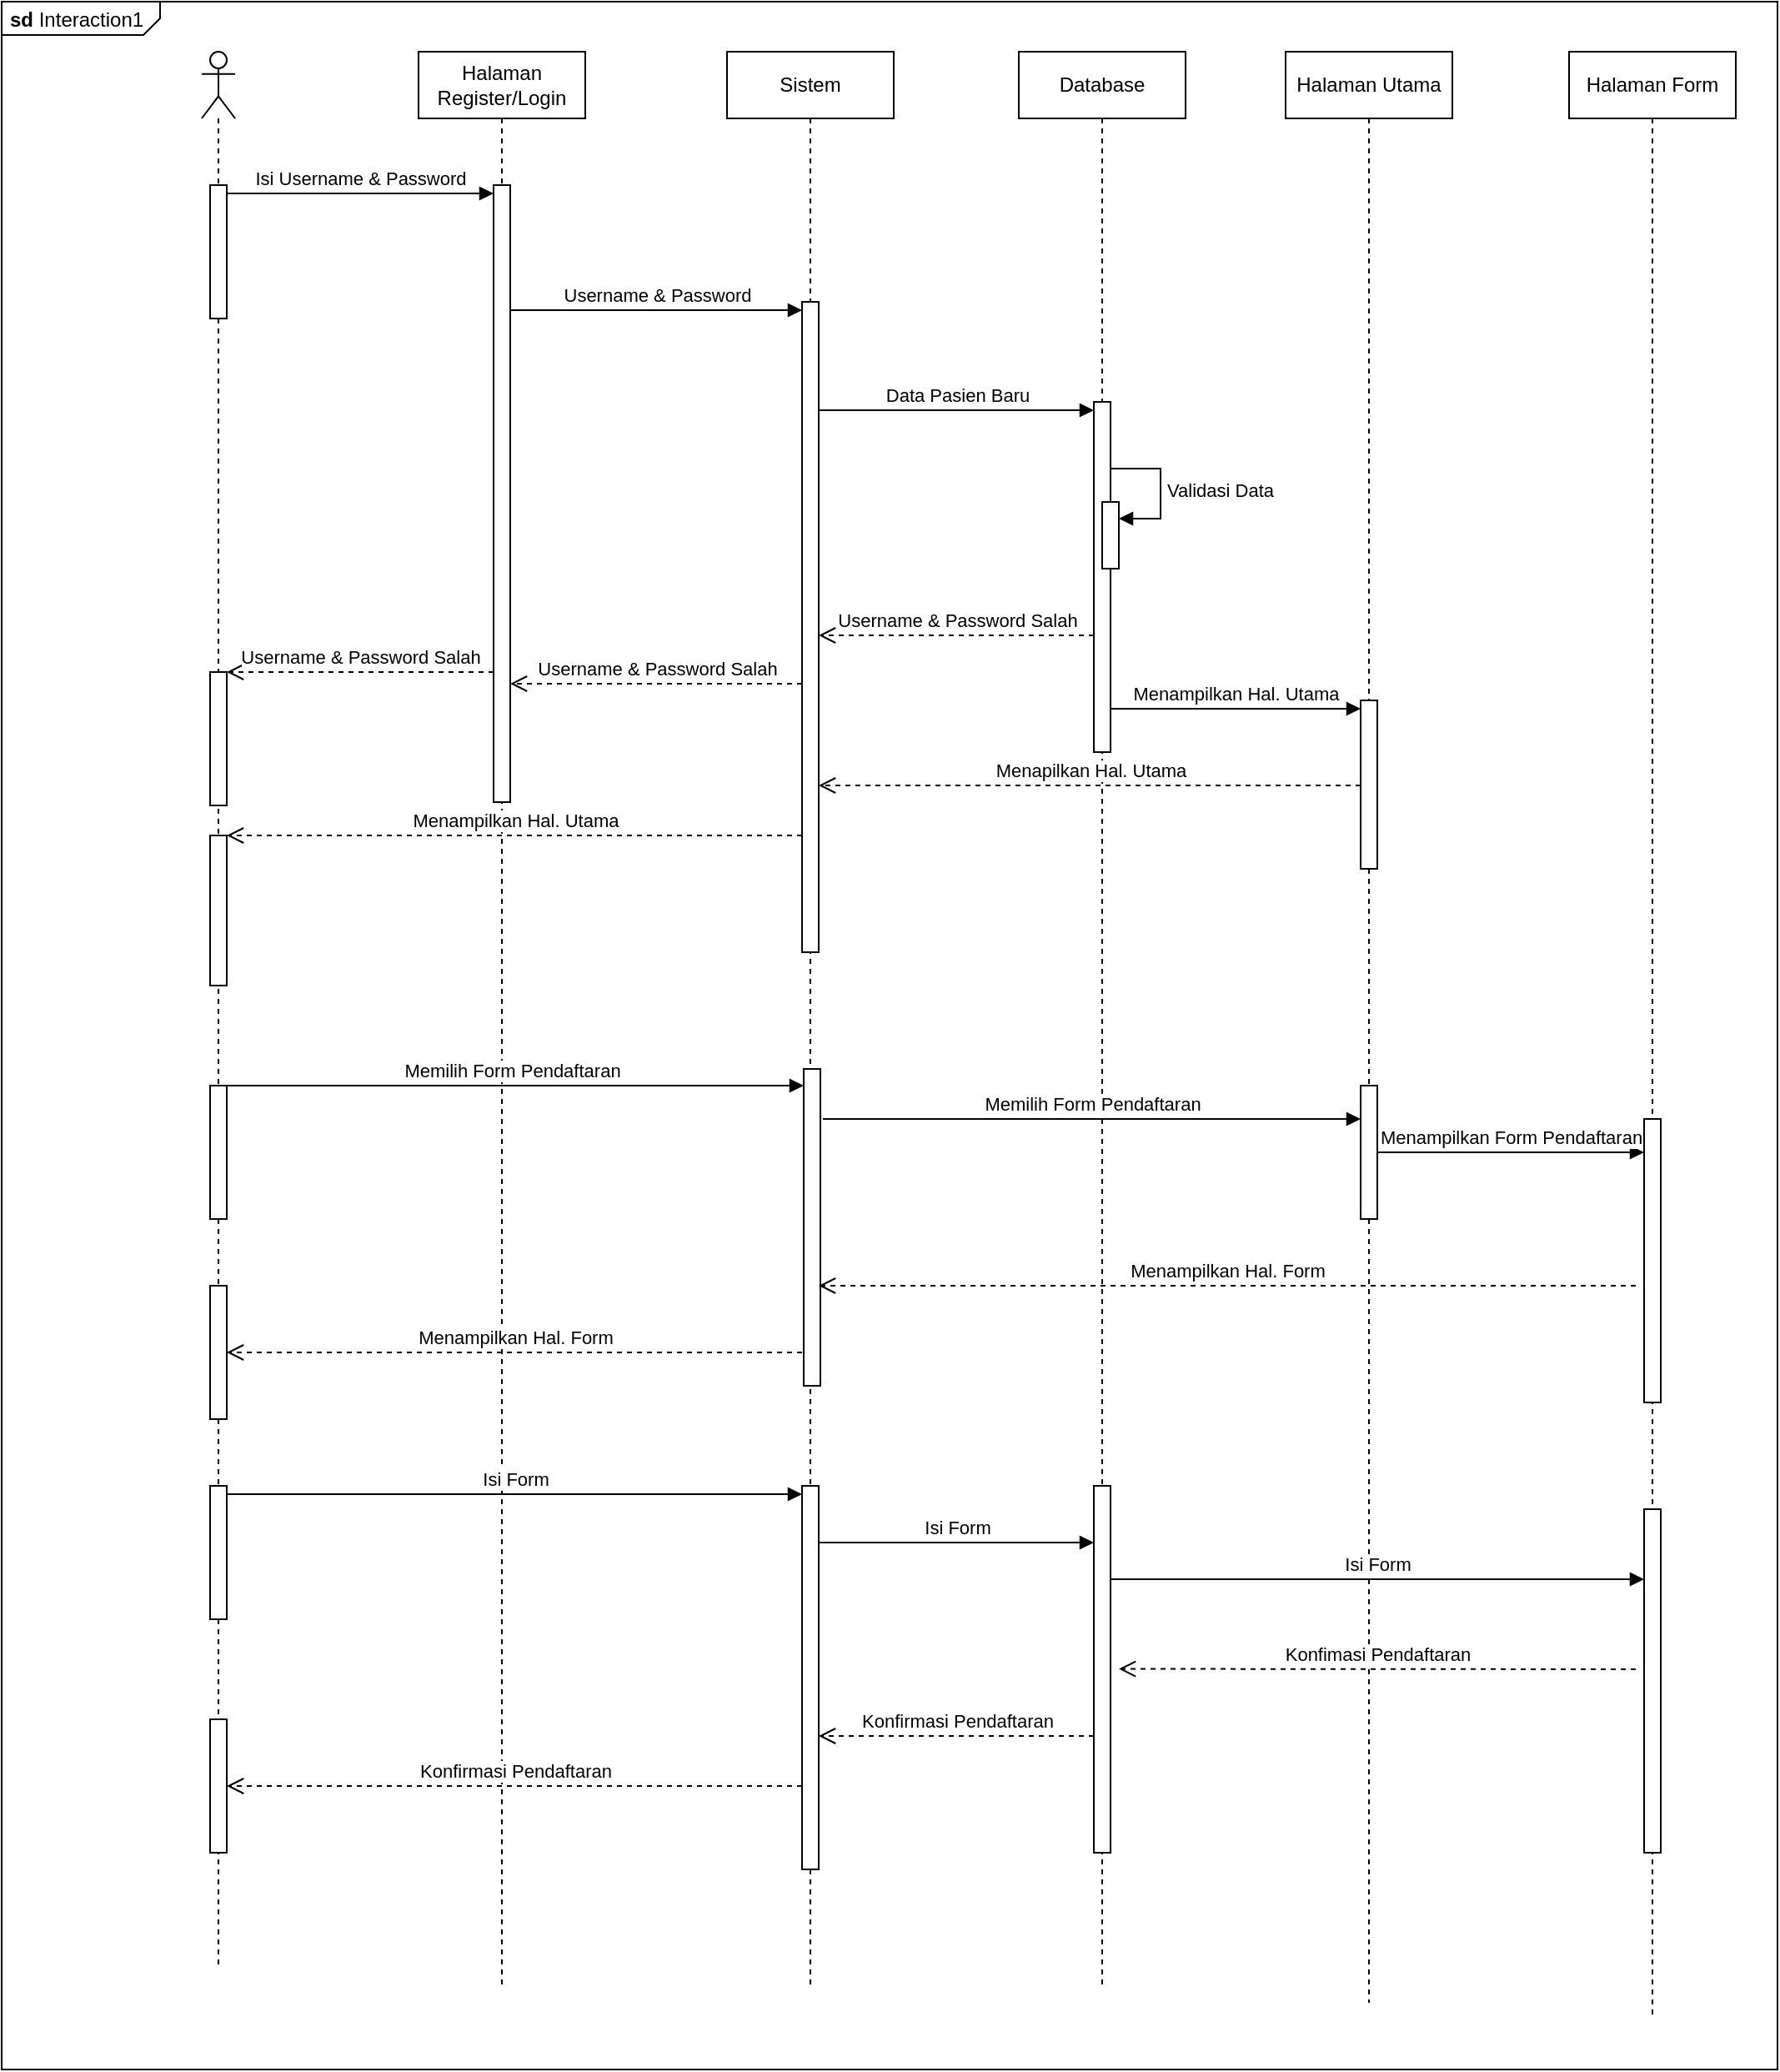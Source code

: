 <mxfile version="22.1.5" type="device">
  <diagram id="43ky6n1268hu07oklX-h" name="Page-1">
    <mxGraphModel dx="1900" dy="585" grid="1" gridSize="10" guides="1" tooltips="1" connect="1" arrows="1" fold="1" page="1" pageScale="1" pageWidth="850" pageHeight="1100" math="0" shadow="0">
      <root>
        <mxCell id="0" />
        <mxCell id="1" parent="0" />
        <mxCell id="iLyT19Dri9KDHwKTjhFe-1" value="&lt;p style=&quot;margin:0px;margin-top:4px;margin-left:5px;text-align:left;&quot;&gt;&lt;b&gt;sd&lt;/b&gt;  Interaction1&lt;/p&gt;" style="html=1;shape=mxgraph.sysml.package;overflow=fill;labelX=95;align=left;spacingLeft=5;verticalAlign=top;spacingTop=-3;" parent="1" vertex="1">
          <mxGeometry x="-10" y="80" width="1065" height="1240" as="geometry" />
        </mxCell>
        <mxCell id="iLyT19Dri9KDHwKTjhFe-2" value="" style="shape=umlLifeline;perimeter=lifelinePerimeter;whiteSpace=wrap;html=1;container=1;dropTarget=0;collapsible=0;recursiveResize=0;outlineConnect=0;portConstraint=eastwest;newEdgeStyle={&quot;curved&quot;:0,&quot;rounded&quot;:0};participant=umlActor;" parent="1" vertex="1">
          <mxGeometry x="110" y="110" width="20" height="1150" as="geometry" />
        </mxCell>
        <mxCell id="iLyT19Dri9KDHwKTjhFe-11" value="" style="html=1;points=[[0,0,0,0,5],[0,1,0,0,-5],[1,0,0,0,5],[1,1,0,0,-5]];perimeter=orthogonalPerimeter;outlineConnect=0;targetShapes=umlLifeline;portConstraint=eastwest;newEdgeStyle={&quot;curved&quot;:0,&quot;rounded&quot;:0};" parent="iLyT19Dri9KDHwKTjhFe-2" vertex="1">
          <mxGeometry x="5" y="80" width="10" height="80" as="geometry" />
        </mxCell>
        <mxCell id="iLyT19Dri9KDHwKTjhFe-25" value="" style="html=1;points=[[0,0,0,0,5],[0,1,0,0,-5],[1,0,0,0,5],[1,1,0,0,-5]];perimeter=orthogonalPerimeter;outlineConnect=0;targetShapes=umlLifeline;portConstraint=eastwest;newEdgeStyle={&quot;curved&quot;:0,&quot;rounded&quot;:0};" parent="iLyT19Dri9KDHwKTjhFe-2" vertex="1">
          <mxGeometry x="5" y="372" width="10" height="80" as="geometry" />
        </mxCell>
        <mxCell id="iLyT19Dri9KDHwKTjhFe-34" value="" style="html=1;points=[[0,0,0,0,5],[0,1,0,0,-5],[1,0,0,0,5],[1,1,0,0,-5]];perimeter=orthogonalPerimeter;outlineConnect=0;targetShapes=umlLifeline;portConstraint=eastwest;newEdgeStyle={&quot;curved&quot;:0,&quot;rounded&quot;:0};" parent="iLyT19Dri9KDHwKTjhFe-2" vertex="1">
          <mxGeometry x="5" y="470" width="10" height="90" as="geometry" />
        </mxCell>
        <mxCell id="iLyT19Dri9KDHwKTjhFe-39" value="" style="html=1;points=[[0,0,0,0,5],[0,1,0,0,-5],[1,0,0,0,5],[1,1,0,0,-5]];perimeter=orthogonalPerimeter;outlineConnect=0;targetShapes=umlLifeline;portConstraint=eastwest;newEdgeStyle={&quot;curved&quot;:0,&quot;rounded&quot;:0};" parent="iLyT19Dri9KDHwKTjhFe-2" vertex="1">
          <mxGeometry x="5" y="620" width="10" height="80" as="geometry" />
        </mxCell>
        <mxCell id="iLyT19Dri9KDHwKTjhFe-49" value="" style="html=1;points=[[0,0,0,0,5],[0,1,0,0,-5],[1,0,0,0,5],[1,1,0,0,-5]];perimeter=orthogonalPerimeter;outlineConnect=0;targetShapes=umlLifeline;portConstraint=eastwest;newEdgeStyle={&quot;curved&quot;:0,&quot;rounded&quot;:0};" parent="iLyT19Dri9KDHwKTjhFe-2" vertex="1">
          <mxGeometry x="5" y="740" width="10" height="80" as="geometry" />
        </mxCell>
        <mxCell id="iLyT19Dri9KDHwKTjhFe-51" value="" style="html=1;points=[[0,0,0,0,5],[0,1,0,0,-5],[1,0,0,0,5],[1,1,0,0,-5]];perimeter=orthogonalPerimeter;outlineConnect=0;targetShapes=umlLifeline;portConstraint=eastwest;newEdgeStyle={&quot;curved&quot;:0,&quot;rounded&quot;:0};" parent="iLyT19Dri9KDHwKTjhFe-2" vertex="1">
          <mxGeometry x="5" y="860" width="10" height="80" as="geometry" />
        </mxCell>
        <mxCell id="iLyT19Dri9KDHwKTjhFe-60" value="" style="html=1;points=[[0,0,0,0,5],[0,1,0,0,-5],[1,0,0,0,5],[1,1,0,0,-5]];perimeter=orthogonalPerimeter;outlineConnect=0;targetShapes=umlLifeline;portConstraint=eastwest;newEdgeStyle={&quot;curved&quot;:0,&quot;rounded&quot;:0};" parent="iLyT19Dri9KDHwKTjhFe-2" vertex="1">
          <mxGeometry x="5" y="1000" width="10" height="80" as="geometry" />
        </mxCell>
        <mxCell id="iLyT19Dri9KDHwKTjhFe-3" value="Halaman Register/Login" style="shape=umlLifeline;perimeter=lifelinePerimeter;whiteSpace=wrap;html=1;container=1;dropTarget=0;collapsible=0;recursiveResize=0;outlineConnect=0;portConstraint=eastwest;newEdgeStyle={&quot;curved&quot;:0,&quot;rounded&quot;:0};" parent="1" vertex="1">
          <mxGeometry x="240" y="110" width="100" height="1160" as="geometry" />
        </mxCell>
        <mxCell id="iLyT19Dri9KDHwKTjhFe-12" value="" style="html=1;points=[[0,0,0,0,5],[0,1,0,0,-5],[1,0,0,0,5],[1,1,0,0,-5]];perimeter=orthogonalPerimeter;outlineConnect=0;targetShapes=umlLifeline;portConstraint=eastwest;newEdgeStyle={&quot;curved&quot;:0,&quot;rounded&quot;:0};" parent="iLyT19Dri9KDHwKTjhFe-3" vertex="1">
          <mxGeometry x="45" y="80" width="10" height="370" as="geometry" />
        </mxCell>
        <mxCell id="iLyT19Dri9KDHwKTjhFe-4" value="Sistem" style="shape=umlLifeline;perimeter=lifelinePerimeter;whiteSpace=wrap;html=1;container=1;dropTarget=0;collapsible=0;recursiveResize=0;outlineConnect=0;portConstraint=eastwest;newEdgeStyle={&quot;curved&quot;:0,&quot;rounded&quot;:0};" parent="1" vertex="1">
          <mxGeometry x="425" y="110" width="100" height="1160" as="geometry" />
        </mxCell>
        <mxCell id="iLyT19Dri9KDHwKTjhFe-18" value="" style="html=1;points=[[0,0,0,0,5],[0,1,0,0,-5],[1,0,0,0,5],[1,1,0,0,-5]];perimeter=orthogonalPerimeter;outlineConnect=0;targetShapes=umlLifeline;portConstraint=eastwest;newEdgeStyle={&quot;curved&quot;:0,&quot;rounded&quot;:0};" parent="iLyT19Dri9KDHwKTjhFe-4" vertex="1">
          <mxGeometry x="45" y="150" width="10" height="390" as="geometry" />
        </mxCell>
        <mxCell id="iLyT19Dri9KDHwKTjhFe-43" value="" style="html=1;points=[[0,0,0,0,5],[0,1,0,0,-5],[1,0,0,0,5],[1,1,0,0,-5]];perimeter=orthogonalPerimeter;outlineConnect=0;targetShapes=umlLifeline;portConstraint=eastwest;newEdgeStyle={&quot;curved&quot;:0,&quot;rounded&quot;:0};" parent="iLyT19Dri9KDHwKTjhFe-4" vertex="1">
          <mxGeometry x="46" y="610" width="10" height="190" as="geometry" />
        </mxCell>
        <mxCell id="iLyT19Dri9KDHwKTjhFe-56" value="" style="html=1;points=[[0,0,0,0,5],[0,1,0,0,-5],[1,0,0,0,5],[1,1,0,0,-5]];perimeter=orthogonalPerimeter;outlineConnect=0;targetShapes=umlLifeline;portConstraint=eastwest;newEdgeStyle={&quot;curved&quot;:0,&quot;rounded&quot;:0};" parent="iLyT19Dri9KDHwKTjhFe-4" vertex="1">
          <mxGeometry x="45" y="860" width="10" height="230" as="geometry" />
        </mxCell>
        <mxCell id="iLyT19Dri9KDHwKTjhFe-5" value="Database" style="shape=umlLifeline;perimeter=lifelinePerimeter;whiteSpace=wrap;html=1;container=1;dropTarget=0;collapsible=0;recursiveResize=0;outlineConnect=0;portConstraint=eastwest;newEdgeStyle={&quot;curved&quot;:0,&quot;rounded&quot;:0};" parent="1" vertex="1">
          <mxGeometry x="600" y="110" width="100" height="1160" as="geometry" />
        </mxCell>
        <mxCell id="iLyT19Dri9KDHwKTjhFe-19" value="" style="html=1;points=[[0,0,0,0,5],[0,1,0,0,-5],[1,0,0,0,5],[1,1,0,0,-5]];perimeter=orthogonalPerimeter;outlineConnect=0;targetShapes=umlLifeline;portConstraint=eastwest;newEdgeStyle={&quot;curved&quot;:0,&quot;rounded&quot;:0};" parent="iLyT19Dri9KDHwKTjhFe-5" vertex="1">
          <mxGeometry x="45" y="210" width="10" height="210" as="geometry" />
        </mxCell>
        <mxCell id="iLyT19Dri9KDHwKTjhFe-21" value="" style="html=1;points=[[0,0,0,0,5],[0,1,0,0,-5],[1,0,0,0,5],[1,1,0,0,-5]];perimeter=orthogonalPerimeter;outlineConnect=0;targetShapes=umlLifeline;portConstraint=eastwest;newEdgeStyle={&quot;curved&quot;:0,&quot;rounded&quot;:0};" parent="iLyT19Dri9KDHwKTjhFe-5" vertex="1">
          <mxGeometry x="50" y="270" width="10" height="40" as="geometry" />
        </mxCell>
        <mxCell id="iLyT19Dri9KDHwKTjhFe-22" value="Validasi Data" style="html=1;align=left;spacingLeft=2;endArrow=block;rounded=0;edgeStyle=orthogonalEdgeStyle;curved=0;rounded=0;" parent="iLyT19Dri9KDHwKTjhFe-5" target="iLyT19Dri9KDHwKTjhFe-21" edge="1">
          <mxGeometry relative="1" as="geometry">
            <mxPoint x="55" y="250" as="sourcePoint" />
            <Array as="points">
              <mxPoint x="85" y="280" />
            </Array>
          </mxGeometry>
        </mxCell>
        <mxCell id="iLyT19Dri9KDHwKTjhFe-54" value="" style="html=1;points=[[0,0,0,0,5],[0,1,0,0,-5],[1,0,0,0,5],[1,1,0,0,-5]];perimeter=orthogonalPerimeter;outlineConnect=0;targetShapes=umlLifeline;portConstraint=eastwest;newEdgeStyle={&quot;curved&quot;:0,&quot;rounded&quot;:0};" parent="iLyT19Dri9KDHwKTjhFe-5" vertex="1">
          <mxGeometry x="45" y="860" width="10" height="220" as="geometry" />
        </mxCell>
        <mxCell id="iLyT19Dri9KDHwKTjhFe-6" value="Halaman Utama" style="shape=umlLifeline;perimeter=lifelinePerimeter;whiteSpace=wrap;html=1;container=1;dropTarget=0;collapsible=0;recursiveResize=0;outlineConnect=0;portConstraint=eastwest;newEdgeStyle={&quot;curved&quot;:0,&quot;rounded&quot;:0};" parent="1" vertex="1">
          <mxGeometry x="760" y="110" width="100" height="1170" as="geometry" />
        </mxCell>
        <mxCell id="iLyT19Dri9KDHwKTjhFe-29" value="" style="html=1;points=[[0,0,0,0,5],[0,1,0,0,-5],[1,0,0,0,5],[1,1,0,0,-5]];perimeter=orthogonalPerimeter;outlineConnect=0;targetShapes=umlLifeline;portConstraint=eastwest;newEdgeStyle={&quot;curved&quot;:0,&quot;rounded&quot;:0};" parent="iLyT19Dri9KDHwKTjhFe-6" vertex="1">
          <mxGeometry x="45" y="389" width="10" height="101" as="geometry" />
        </mxCell>
        <mxCell id="iLyT19Dri9KDHwKTjhFe-37" value="" style="html=1;points=[[0,0,0,0,5],[0,1,0,0,-5],[1,0,0,0,5],[1,1,0,0,-5]];perimeter=orthogonalPerimeter;outlineConnect=0;targetShapes=umlLifeline;portConstraint=eastwest;newEdgeStyle={&quot;curved&quot;:0,&quot;rounded&quot;:0};" parent="iLyT19Dri9KDHwKTjhFe-6" vertex="1">
          <mxGeometry x="45" y="620" width="10" height="80" as="geometry" />
        </mxCell>
        <mxCell id="iLyT19Dri9KDHwKTjhFe-15" value="Isi Username &amp;amp; Password" style="html=1;verticalAlign=bottom;endArrow=block;curved=0;rounded=0;entryX=0;entryY=0;entryDx=0;entryDy=5;entryPerimeter=0;" parent="1" source="iLyT19Dri9KDHwKTjhFe-11" target="iLyT19Dri9KDHwKTjhFe-12" edge="1">
          <mxGeometry width="80" relative="1" as="geometry">
            <mxPoint x="170" y="230" as="sourcePoint" />
            <mxPoint x="250" y="230" as="targetPoint" />
          </mxGeometry>
        </mxCell>
        <mxCell id="iLyT19Dri9KDHwKTjhFe-16" value="Halaman Form" style="shape=umlLifeline;perimeter=lifelinePerimeter;whiteSpace=wrap;html=1;container=1;dropTarget=0;collapsible=0;recursiveResize=0;outlineConnect=0;portConstraint=eastwest;newEdgeStyle={&quot;curved&quot;:0,&quot;rounded&quot;:0};" parent="1" vertex="1">
          <mxGeometry x="930" y="110" width="100" height="1180" as="geometry" />
        </mxCell>
        <mxCell id="iLyT19Dri9KDHwKTjhFe-38" value="" style="html=1;points=[[0,0,0,0,5],[0,1,0,0,-5],[1,0,0,0,5],[1,1,0,0,-5]];perimeter=orthogonalPerimeter;outlineConnect=0;targetShapes=umlLifeline;portConstraint=eastwest;newEdgeStyle={&quot;curved&quot;:0,&quot;rounded&quot;:0};" parent="iLyT19Dri9KDHwKTjhFe-16" vertex="1">
          <mxGeometry x="45" y="640" width="10" height="170" as="geometry" />
        </mxCell>
        <mxCell id="iLyT19Dri9KDHwKTjhFe-52" value="" style="html=1;points=[[0,0,0,0,5],[0,1,0,0,-5],[1,0,0,0,5],[1,1,0,0,-5]];perimeter=orthogonalPerimeter;outlineConnect=0;targetShapes=umlLifeline;portConstraint=eastwest;newEdgeStyle={&quot;curved&quot;:0,&quot;rounded&quot;:0};" parent="iLyT19Dri9KDHwKTjhFe-16" vertex="1">
          <mxGeometry x="45" y="874" width="10" height="206" as="geometry" />
        </mxCell>
        <mxCell id="iLyT19Dri9KDHwKTjhFe-17" value="Username &amp;amp; Password" style="html=1;verticalAlign=bottom;endArrow=block;curved=0;rounded=0;entryX=0;entryY=0;entryDx=0;entryDy=5;entryPerimeter=0;" parent="1" source="iLyT19Dri9KDHwKTjhFe-12" target="iLyT19Dri9KDHwKTjhFe-18" edge="1">
          <mxGeometry width="80" relative="1" as="geometry">
            <mxPoint x="330" y="280" as="sourcePoint" />
            <mxPoint x="410" y="280" as="targetPoint" />
          </mxGeometry>
        </mxCell>
        <mxCell id="iLyT19Dri9KDHwKTjhFe-20" value="Data Pasien Baru" style="html=1;verticalAlign=bottom;endArrow=block;curved=0;rounded=0;entryX=0;entryY=0;entryDx=0;entryDy=5;entryPerimeter=0;" parent="1" source="iLyT19Dri9KDHwKTjhFe-18" target="iLyT19Dri9KDHwKTjhFe-19" edge="1">
          <mxGeometry width="80" relative="1" as="geometry">
            <mxPoint x="490" y="325" as="sourcePoint" />
            <mxPoint x="610" y="340" as="targetPoint" />
          </mxGeometry>
        </mxCell>
        <mxCell id="iLyT19Dri9KDHwKTjhFe-23" value="Username &amp;amp; Password Salah" style="html=1;verticalAlign=bottom;endArrow=open;dashed=1;endSize=8;curved=0;rounded=0;" parent="1" target="iLyT19Dri9KDHwKTjhFe-18" edge="1">
          <mxGeometry relative="1" as="geometry">
            <mxPoint x="645" y="460" as="sourcePoint" />
            <mxPoint x="485.0" y="460" as="targetPoint" />
          </mxGeometry>
        </mxCell>
        <mxCell id="iLyT19Dri9KDHwKTjhFe-24" value="Username &amp;amp; Password Salah" style="html=1;verticalAlign=bottom;endArrow=open;dashed=1;endSize=8;curved=0;rounded=0;" parent="1" edge="1">
          <mxGeometry relative="1" as="geometry">
            <mxPoint x="470" y="489" as="sourcePoint" />
            <mxPoint x="295" y="489" as="targetPoint" />
          </mxGeometry>
        </mxCell>
        <mxCell id="iLyT19Dri9KDHwKTjhFe-26" value="Username &amp;amp; Password Salah" style="html=1;verticalAlign=bottom;endArrow=open;dashed=1;endSize=8;curved=0;rounded=0;" parent="1" source="iLyT19Dri9KDHwKTjhFe-12" target="iLyT19Dri9KDHwKTjhFe-25" edge="1">
          <mxGeometry relative="1" as="geometry">
            <mxPoint x="280" y="560" as="sourcePoint" />
            <mxPoint x="160" y="560" as="targetPoint" />
          </mxGeometry>
        </mxCell>
        <mxCell id="iLyT19Dri9KDHwKTjhFe-28" value="Menampilkan Hal. Utama" style="html=1;verticalAlign=bottom;endArrow=block;curved=0;rounded=0;entryX=0;entryY=0;entryDx=0;entryDy=5;entryPerimeter=0;" parent="1" target="iLyT19Dri9KDHwKTjhFe-29" edge="1">
          <mxGeometry width="80" relative="1" as="geometry">
            <mxPoint x="655.0" y="504" as="sourcePoint" />
            <mxPoint x="740" y="539" as="targetPoint" />
          </mxGeometry>
        </mxCell>
        <mxCell id="iLyT19Dri9KDHwKTjhFe-33" value="Menampilkan Hal. Utama" style="html=1;verticalAlign=bottom;endArrow=open;dashed=1;endSize=8;curved=0;rounded=0;" parent="1" target="iLyT19Dri9KDHwKTjhFe-34" edge="1">
          <mxGeometry relative="1" as="geometry">
            <mxPoint x="470" y="580" as="sourcePoint" />
            <mxPoint x="130" y="590" as="targetPoint" />
          </mxGeometry>
        </mxCell>
        <mxCell id="iLyT19Dri9KDHwKTjhFe-41" value="Menampilkan Form Pendaftaran" style="html=1;verticalAlign=bottom;endArrow=block;curved=0;rounded=0;" parent="1" source="iLyT19Dri9KDHwKTjhFe-37" target="iLyT19Dri9KDHwKTjhFe-38" edge="1">
          <mxGeometry width="80" relative="1" as="geometry">
            <mxPoint x="850" y="760" as="sourcePoint" />
            <mxPoint x="960" y="760" as="targetPoint" />
          </mxGeometry>
        </mxCell>
        <mxCell id="iLyT19Dri9KDHwKTjhFe-42" value="Menapilkan Hal. Utama" style="html=1;verticalAlign=bottom;endArrow=open;dashed=1;endSize=8;curved=0;rounded=0;" parent="1" source="iLyT19Dri9KDHwKTjhFe-29" edge="1">
          <mxGeometry relative="1" as="geometry">
            <mxPoint x="800" y="580" as="sourcePoint" />
            <mxPoint x="480" y="550" as="targetPoint" />
          </mxGeometry>
        </mxCell>
        <mxCell id="iLyT19Dri9KDHwKTjhFe-44" value="Memilih Form Pendaftaran" style="html=1;verticalAlign=bottom;endArrow=block;curved=0;rounded=0;" parent="1" target="iLyT19Dri9KDHwKTjhFe-37" edge="1">
          <mxGeometry width="80" relative="1" as="geometry">
            <mxPoint x="482.5" y="750" as="sourcePoint" />
            <mxPoint x="562.5" y="750" as="targetPoint" />
          </mxGeometry>
        </mxCell>
        <mxCell id="iLyT19Dri9KDHwKTjhFe-46" value="Menampilkan Hal. Form" style="html=1;verticalAlign=bottom;endArrow=open;dashed=1;endSize=8;curved=0;rounded=0;" parent="1" edge="1">
          <mxGeometry relative="1" as="geometry">
            <mxPoint x="970" y="850" as="sourcePoint" />
            <mxPoint x="480" y="850" as="targetPoint" />
          </mxGeometry>
        </mxCell>
        <mxCell id="iLyT19Dri9KDHwKTjhFe-47" value="Memilih Form Pendaftaran" style="html=1;verticalAlign=bottom;endArrow=block;curved=0;rounded=0;" parent="1" target="iLyT19Dri9KDHwKTjhFe-43" edge="1">
          <mxGeometry width="80" relative="1" as="geometry">
            <mxPoint x="120" y="730" as="sourcePoint" />
            <mxPoint x="200" y="730" as="targetPoint" />
          </mxGeometry>
        </mxCell>
        <mxCell id="iLyT19Dri9KDHwKTjhFe-50" value="Menampilkan Hal. Form" style="html=1;verticalAlign=bottom;endArrow=open;dashed=1;endSize=8;curved=0;rounded=0;" parent="1" target="iLyT19Dri9KDHwKTjhFe-49" edge="1">
          <mxGeometry relative="1" as="geometry">
            <mxPoint x="470" y="890" as="sourcePoint" />
            <mxPoint x="390" y="890" as="targetPoint" />
          </mxGeometry>
        </mxCell>
        <mxCell id="iLyT19Dri9KDHwKTjhFe-57" value="Isi Form" style="html=1;verticalAlign=bottom;endArrow=block;curved=0;rounded=0;entryX=0;entryY=0;entryDx=0;entryDy=5;entryPerimeter=0;exitX=1;exitY=0;exitDx=0;exitDy=5;exitPerimeter=0;" parent="1" source="iLyT19Dri9KDHwKTjhFe-51" target="iLyT19Dri9KDHwKTjhFe-56" edge="1">
          <mxGeometry width="80" relative="1" as="geometry">
            <mxPoint x="130" y="980" as="sourcePoint" />
            <mxPoint x="210" y="980" as="targetPoint" />
          </mxGeometry>
        </mxCell>
        <mxCell id="iLyT19Dri9KDHwKTjhFe-58" value="Isi Form" style="html=1;verticalAlign=bottom;endArrow=block;curved=0;rounded=0;" parent="1" edge="1">
          <mxGeometry width="80" relative="1" as="geometry">
            <mxPoint x="480" y="1004" as="sourcePoint" />
            <mxPoint x="645" y="1004" as="targetPoint" />
          </mxGeometry>
        </mxCell>
        <mxCell id="iLyT19Dri9KDHwKTjhFe-59" value="Isi Form" style="html=1;verticalAlign=bottom;endArrow=block;curved=0;rounded=0;" parent="1" edge="1">
          <mxGeometry width="80" relative="1" as="geometry">
            <mxPoint x="655" y="1026" as="sourcePoint" />
            <mxPoint x="975" y="1026" as="targetPoint" />
          </mxGeometry>
        </mxCell>
        <mxCell id="iLyT19Dri9KDHwKTjhFe-61" value="Konfimasi Pendaftaran" style="html=1;verticalAlign=bottom;endArrow=open;dashed=1;endSize=8;curved=0;rounded=0;entryX=0.6;entryY=0.836;entryDx=0;entryDy=0;entryPerimeter=0;" parent="1" target="iLyT19Dri9KDHwKTjhFe-5" edge="1">
          <mxGeometry relative="1" as="geometry">
            <mxPoint x="970" y="1080" as="sourcePoint" />
            <mxPoint x="710" y="1080" as="targetPoint" />
          </mxGeometry>
        </mxCell>
        <mxCell id="iLyT19Dri9KDHwKTjhFe-62" value="Konfirmasi Pendaftaran" style="html=1;verticalAlign=bottom;endArrow=open;dashed=1;endSize=8;curved=0;rounded=0;" parent="1" edge="1">
          <mxGeometry relative="1" as="geometry">
            <mxPoint x="645" y="1120.0" as="sourcePoint" />
            <mxPoint x="480" y="1120.0" as="targetPoint" />
          </mxGeometry>
        </mxCell>
        <mxCell id="iLyT19Dri9KDHwKTjhFe-63" value="Konfirmasi Pendaftaran" style="html=1;verticalAlign=bottom;endArrow=open;dashed=1;endSize=8;curved=0;rounded=0;" parent="1" target="iLyT19Dri9KDHwKTjhFe-60" edge="1">
          <mxGeometry relative="1" as="geometry">
            <mxPoint x="470" y="1150" as="sourcePoint" />
            <mxPoint x="390" y="1150" as="targetPoint" />
          </mxGeometry>
        </mxCell>
      </root>
    </mxGraphModel>
  </diagram>
</mxfile>
